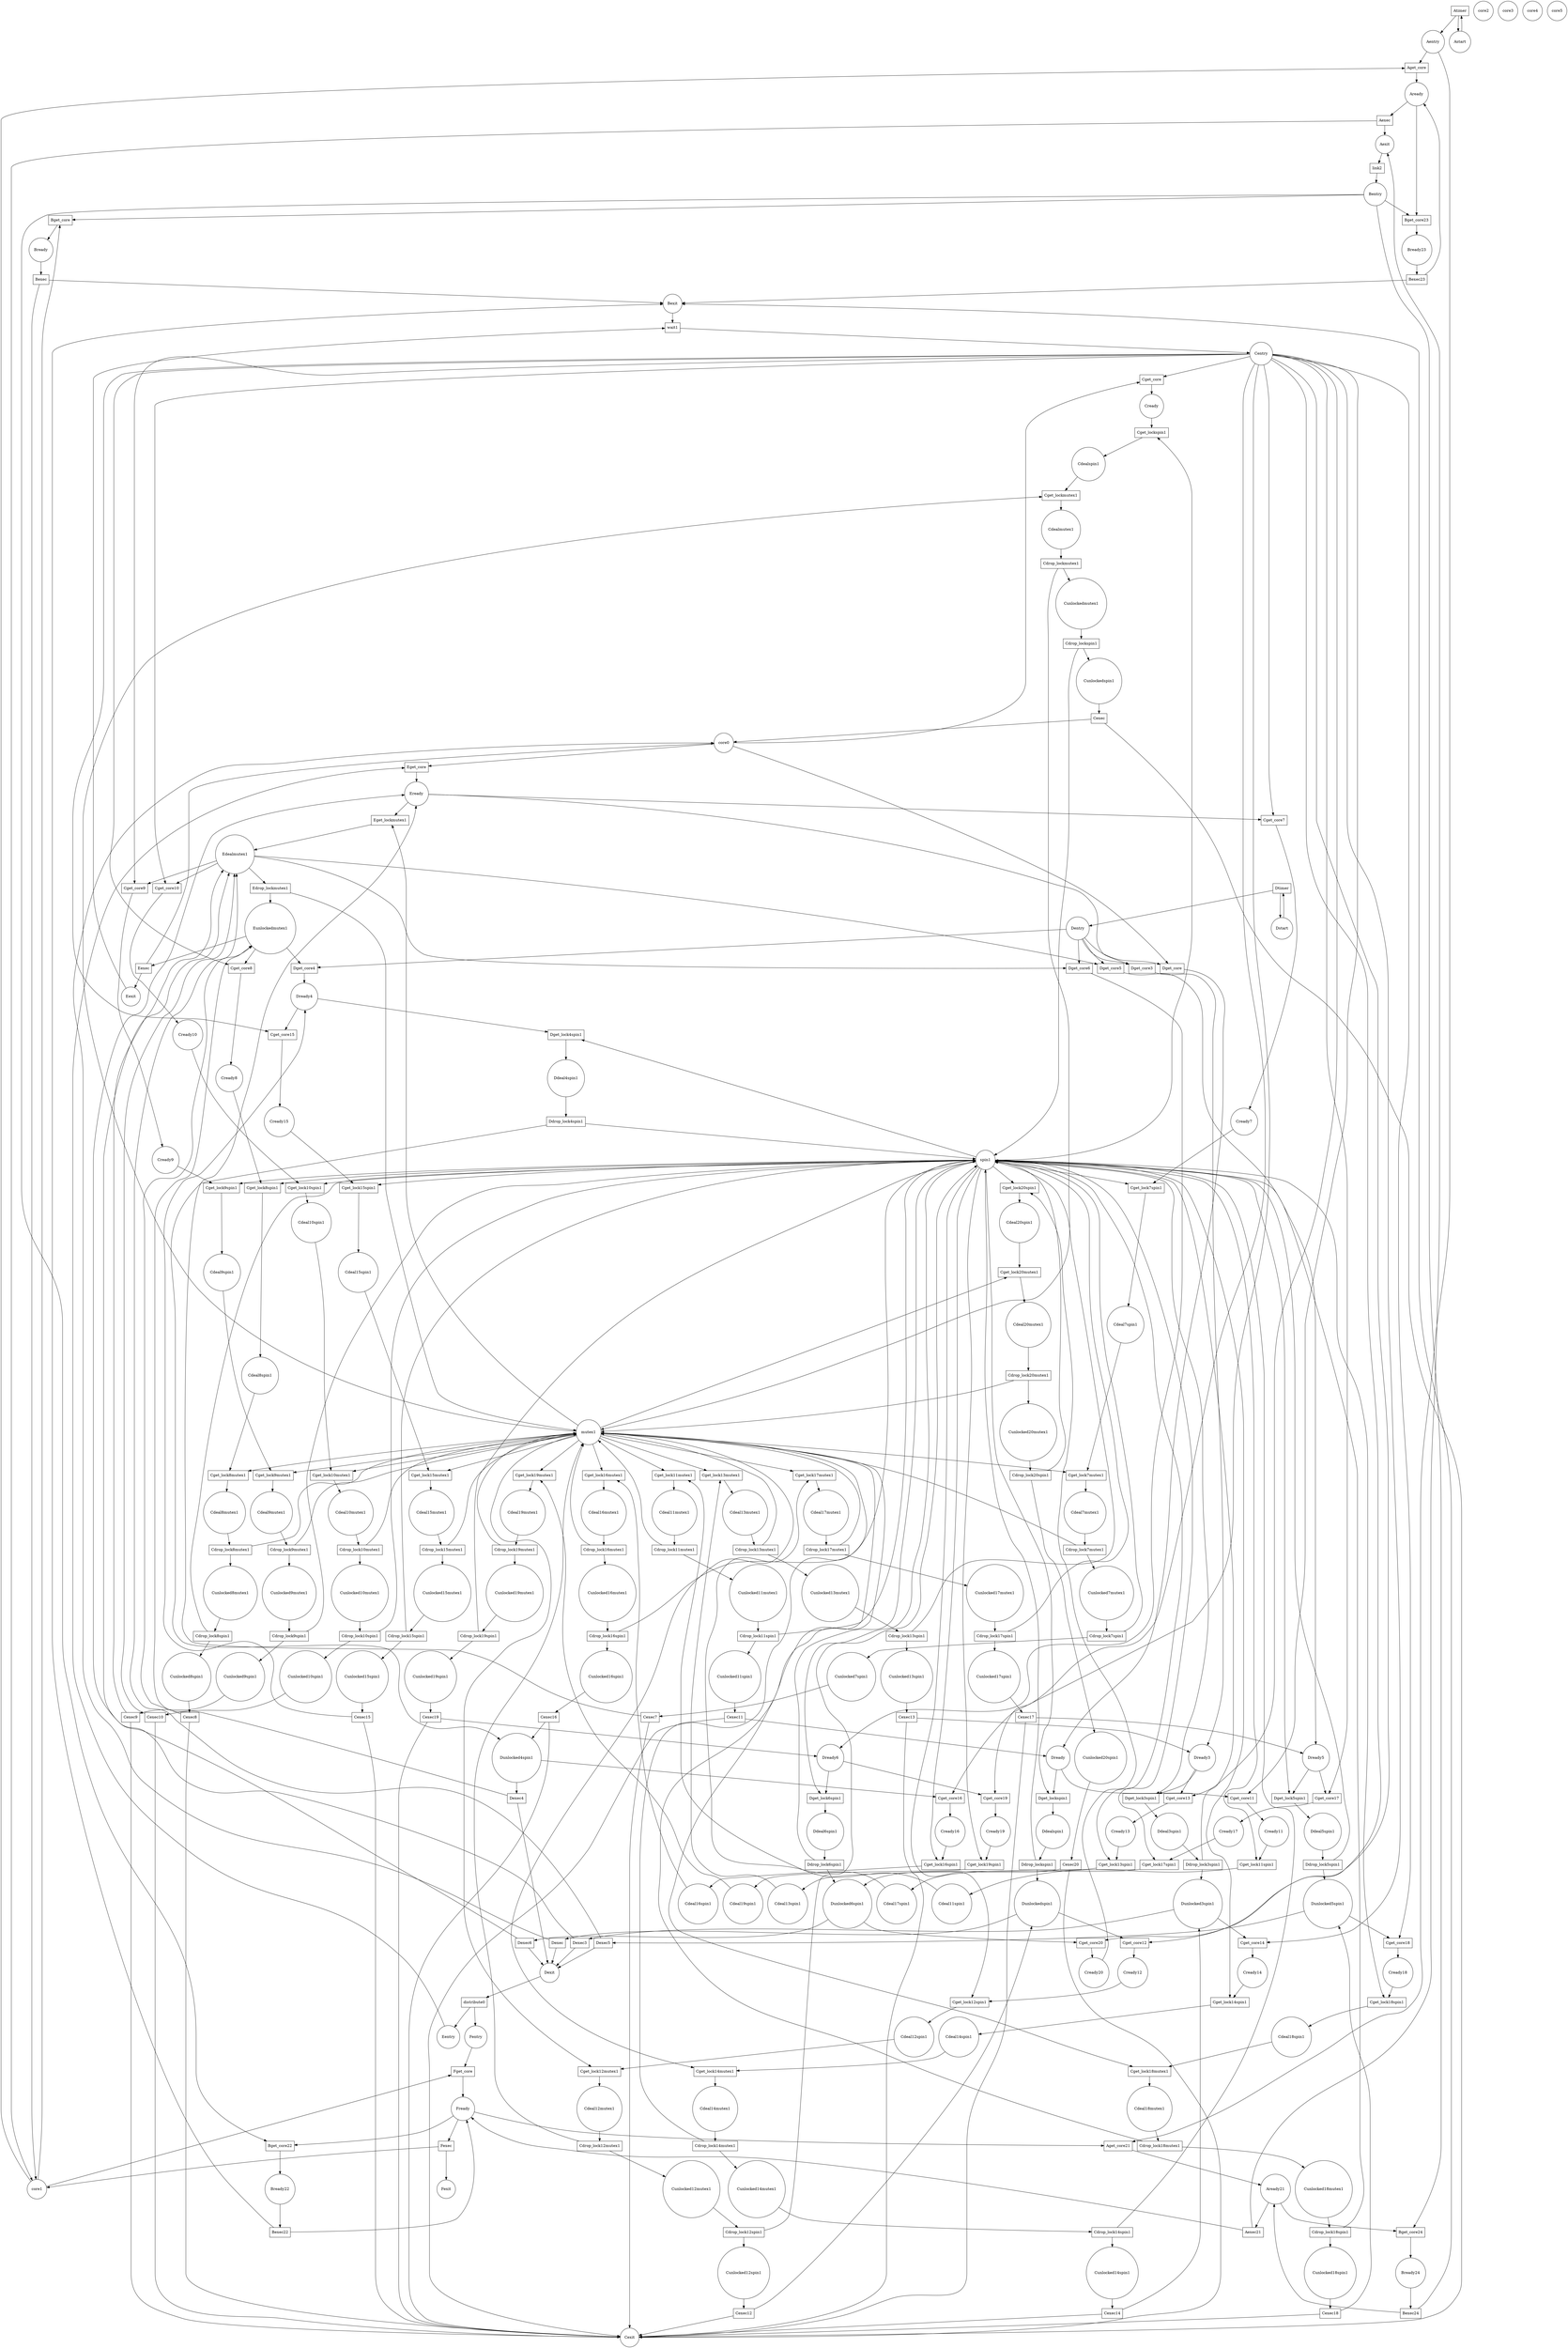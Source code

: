 digraph G {
name="";
Aentry [label=Aentry, shape=circle];
Aget_core [label=Aget_core, shape=box];
Aready [label=Aready, shape=circle];
Aexec [label=Aexec, shape=box];
Aexit [label=Aexit, shape=circle];
Bentry [label=Bentry, shape=circle];
Bget_core [label=Bget_core, shape=box];
Bready [label=Bready, shape=circle];
Bexec [label=Bexec, shape=box];
Bexit [label=Bexit, shape=circle];
Centry [label=Centry, shape=circle];
Cget_core [label=Cget_core, shape=box];
Cready [label=Cready, shape=circle];
Cexec [label=Cexec, shape=box];
Cexit [label=Cexit, shape=circle];
Cget_lockspin1 [label=Cget_lockspin1, shape=box];
Cdealspin1 [label=Cdealspin1, shape=circle];
Cget_lockmutex1 [label=Cget_lockmutex1, shape=box];
Cdealmutex1 [label=Cdealmutex1, shape=circle];
Cdrop_lockmutex1 [label=Cdrop_lockmutex1, shape=box];
Cunlockedmutex1 [label=Cunlockedmutex1, shape=circle];
Cdrop_lockspin1 [label=Cdrop_lockspin1, shape=box];
Cunlockedspin1 [label=Cunlockedspin1, shape=circle];
Dentry [label=Dentry, shape=circle];
Dget_core [label=Dget_core, shape=box];
Dready [label=Dready, shape=circle];
Dexec [label=Dexec, shape=box];
Dexit [label=Dexit, shape=circle];
Dget_lockspin1 [label=Dget_lockspin1, shape=box];
Ddealspin1 [label=Ddealspin1, shape=circle];
Ddrop_lockspin1 [label=Ddrop_lockspin1, shape=box];
Dunlockedspin1 [label=Dunlockedspin1, shape=circle];
distribute0 [label=distribute0, shape=box];
Eentry [label=Eentry, shape=circle];
Eget_core [label=Eget_core, shape=box];
Eready [label=Eready, shape=circle];
Eexec [label=Eexec, shape=box];
Eexit [label=Eexit, shape=circle];
Eget_lockmutex1 [label=Eget_lockmutex1, shape=box];
Edealmutex1 [label=Edealmutex1, shape=circle];
Edrop_lockmutex1 [label=Edrop_lockmutex1, shape=box];
Eunlockedmutex1 [label=Eunlockedmutex1, shape=circle];
Fentry [label=Fentry, shape=circle];
Fget_core [label=Fget_core, shape=box];
Fready [label=Fready, shape=circle];
Fexec [label=Fexec, shape=box];
Fexit [label=Fexit, shape=circle];
wait1 [label=wait1, shape=box];
Astart [label=Astart, shape=circle];
Atimer [label=Atimer, shape=box];
link2 [label=link2, shape=box];
Dstart [label=Dstart, shape=circle];
Dtimer [label=Dtimer, shape=box];
core0 [label=core0, shape=circle];
core1 [label=core1, shape=circle];
core2 [label=core2, shape=circle];
core3 [label=core3, shape=circle];
core4 [label=core4, shape=circle];
core5 [label=core5, shape=circle];
mutex1 [label=mutex1, shape=circle];
spin1 [label=spin1, shape=circle];
Dget_core3 [label=Dget_core3, shape=box];
Dready3 [label=Dready3, shape=circle];
Dexec3 [label=Dexec3, shape=box];
Dget_lock3spin1 [label=Dget_lock3spin1, shape=box];
Ddeal3spin1 [label=Ddeal3spin1, shape=circle];
Ddrop_lock3spin1 [label=Ddrop_lock3spin1, shape=box];
Dunlocked3spin1 [label=Dunlocked3spin1, shape=circle];
Dget_core4 [label=Dget_core4, shape=box];
Dready4 [label=Dready4, shape=circle];
Dexec4 [label=Dexec4, shape=box];
Dget_lock4spin1 [label=Dget_lock4spin1, shape=box];
Ddeal4spin1 [label=Ddeal4spin1, shape=circle];
Ddrop_lock4spin1 [label=Ddrop_lock4spin1, shape=box];
Dunlocked4spin1 [label=Dunlocked4spin1, shape=circle];
Dget_core5 [label=Dget_core5, shape=box];
Dready5 [label=Dready5, shape=circle];
Dexec5 [label=Dexec5, shape=box];
Dget_lock5spin1 [label=Dget_lock5spin1, shape=box];
Ddeal5spin1 [label=Ddeal5spin1, shape=circle];
Ddrop_lock5spin1 [label=Ddrop_lock5spin1, shape=box];
Dunlocked5spin1 [label=Dunlocked5spin1, shape=circle];
Dget_core6 [label=Dget_core6, shape=box];
Dready6 [label=Dready6, shape=circle];
Dexec6 [label=Dexec6, shape=box];
Dget_lock6spin1 [label=Dget_lock6spin1, shape=box];
Ddeal6spin1 [label=Ddeal6spin1, shape=circle];
Ddrop_lock6spin1 [label=Ddrop_lock6spin1, shape=box];
Dunlocked6spin1 [label=Dunlocked6spin1, shape=circle];
Cget_core7 [label=Cget_core7, shape=box];
Cready7 [label=Cready7, shape=circle];
Cexec7 [label=Cexec7, shape=box];
Cget_lock7spin1 [label=Cget_lock7spin1, shape=box];
Cdeal7spin1 [label=Cdeal7spin1, shape=circle];
Cget_lock7mutex1 [label=Cget_lock7mutex1, shape=box];
Cdeal7mutex1 [label=Cdeal7mutex1, shape=circle];
Cdrop_lock7mutex1 [label=Cdrop_lock7mutex1, shape=box];
Cunlocked7mutex1 [label=Cunlocked7mutex1, shape=circle];
Cdrop_lock7spin1 [label=Cdrop_lock7spin1, shape=box];
Cunlocked7spin1 [label=Cunlocked7spin1, shape=circle];
Cget_core8 [label=Cget_core8, shape=box];
Cready8 [label=Cready8, shape=circle];
Cexec8 [label=Cexec8, shape=box];
Cget_lock8spin1 [label=Cget_lock8spin1, shape=box];
Cdeal8spin1 [label=Cdeal8spin1, shape=circle];
Cget_lock8mutex1 [label=Cget_lock8mutex1, shape=box];
Cdeal8mutex1 [label=Cdeal8mutex1, shape=circle];
Cdrop_lock8mutex1 [label=Cdrop_lock8mutex1, shape=box];
Cunlocked8mutex1 [label=Cunlocked8mutex1, shape=circle];
Cdrop_lock8spin1 [label=Cdrop_lock8spin1, shape=box];
Cunlocked8spin1 [label=Cunlocked8spin1, shape=circle];
Cget_core9 [label=Cget_core9, shape=box];
Cready9 [label=Cready9, shape=circle];
Cexec9 [label=Cexec9, shape=box];
Cget_lock9spin1 [label=Cget_lock9spin1, shape=box];
Cdeal9spin1 [label=Cdeal9spin1, shape=circle];
Cget_lock9mutex1 [label=Cget_lock9mutex1, shape=box];
Cdeal9mutex1 [label=Cdeal9mutex1, shape=circle];
Cdrop_lock9mutex1 [label=Cdrop_lock9mutex1, shape=box];
Cunlocked9mutex1 [label=Cunlocked9mutex1, shape=circle];
Cdrop_lock9spin1 [label=Cdrop_lock9spin1, shape=box];
Cunlocked9spin1 [label=Cunlocked9spin1, shape=circle];
Cget_core10 [label=Cget_core10, shape=box];
Cready10 [label=Cready10, shape=circle];
Cexec10 [label=Cexec10, shape=box];
Cget_lock10spin1 [label=Cget_lock10spin1, shape=box];
Cdeal10spin1 [label=Cdeal10spin1, shape=circle];
Cget_lock10mutex1 [label=Cget_lock10mutex1, shape=box];
Cdeal10mutex1 [label=Cdeal10mutex1, shape=circle];
Cdrop_lock10mutex1 [label=Cdrop_lock10mutex1, shape=box];
Cunlocked10mutex1 [label=Cunlocked10mutex1, shape=circle];
Cdrop_lock10spin1 [label=Cdrop_lock10spin1, shape=box];
Cunlocked10spin1 [label=Cunlocked10spin1, shape=circle];
Cget_core11 [label=Cget_core11, shape=box];
Cready11 [label=Cready11, shape=circle];
Cexec11 [label=Cexec11, shape=box];
Cget_lock11spin1 [label=Cget_lock11spin1, shape=box];
Cdeal11spin1 [label=Cdeal11spin1, shape=circle];
Cget_lock11mutex1 [label=Cget_lock11mutex1, shape=box];
Cdeal11mutex1 [label=Cdeal11mutex1, shape=circle];
Cdrop_lock11mutex1 [label=Cdrop_lock11mutex1, shape=box];
Cunlocked11mutex1 [label=Cunlocked11mutex1, shape=circle];
Cdrop_lock11spin1 [label=Cdrop_lock11spin1, shape=box];
Cunlocked11spin1 [label=Cunlocked11spin1, shape=circle];
Cget_core12 [label=Cget_core12, shape=box];
Cready12 [label=Cready12, shape=circle];
Cexec12 [label=Cexec12, shape=box];
Cget_lock12spin1 [label=Cget_lock12spin1, shape=box];
Cdeal12spin1 [label=Cdeal12spin1, shape=circle];
Cget_lock12mutex1 [label=Cget_lock12mutex1, shape=box];
Cdeal12mutex1 [label=Cdeal12mutex1, shape=circle];
Cdrop_lock12mutex1 [label=Cdrop_lock12mutex1, shape=box];
Cunlocked12mutex1 [label=Cunlocked12mutex1, shape=circle];
Cdrop_lock12spin1 [label=Cdrop_lock12spin1, shape=box];
Cunlocked12spin1 [label=Cunlocked12spin1, shape=circle];
Cget_core13 [label=Cget_core13, shape=box];
Cready13 [label=Cready13, shape=circle];
Cexec13 [label=Cexec13, shape=box];
Cget_lock13spin1 [label=Cget_lock13spin1, shape=box];
Cdeal13spin1 [label=Cdeal13spin1, shape=circle];
Cget_lock13mutex1 [label=Cget_lock13mutex1, shape=box];
Cdeal13mutex1 [label=Cdeal13mutex1, shape=circle];
Cdrop_lock13mutex1 [label=Cdrop_lock13mutex1, shape=box];
Cunlocked13mutex1 [label=Cunlocked13mutex1, shape=circle];
Cdrop_lock13spin1 [label=Cdrop_lock13spin1, shape=box];
Cunlocked13spin1 [label=Cunlocked13spin1, shape=circle];
Cget_core14 [label=Cget_core14, shape=box];
Cready14 [label=Cready14, shape=circle];
Cexec14 [label=Cexec14, shape=box];
Cget_lock14spin1 [label=Cget_lock14spin1, shape=box];
Cdeal14spin1 [label=Cdeal14spin1, shape=circle];
Cget_lock14mutex1 [label=Cget_lock14mutex1, shape=box];
Cdeal14mutex1 [label=Cdeal14mutex1, shape=circle];
Cdrop_lock14mutex1 [label=Cdrop_lock14mutex1, shape=box];
Cunlocked14mutex1 [label=Cunlocked14mutex1, shape=circle];
Cdrop_lock14spin1 [label=Cdrop_lock14spin1, shape=box];
Cunlocked14spin1 [label=Cunlocked14spin1, shape=circle];
Cget_core15 [label=Cget_core15, shape=box];
Cready15 [label=Cready15, shape=circle];
Cexec15 [label=Cexec15, shape=box];
Cget_lock15spin1 [label=Cget_lock15spin1, shape=box];
Cdeal15spin1 [label=Cdeal15spin1, shape=circle];
Cget_lock15mutex1 [label=Cget_lock15mutex1, shape=box];
Cdeal15mutex1 [label=Cdeal15mutex1, shape=circle];
Cdrop_lock15mutex1 [label=Cdrop_lock15mutex1, shape=box];
Cunlocked15mutex1 [label=Cunlocked15mutex1, shape=circle];
Cdrop_lock15spin1 [label=Cdrop_lock15spin1, shape=box];
Cunlocked15spin1 [label=Cunlocked15spin1, shape=circle];
Cget_core16 [label=Cget_core16, shape=box];
Cready16 [label=Cready16, shape=circle];
Cexec16 [label=Cexec16, shape=box];
Cget_lock16spin1 [label=Cget_lock16spin1, shape=box];
Cdeal16spin1 [label=Cdeal16spin1, shape=circle];
Cget_lock16mutex1 [label=Cget_lock16mutex1, shape=box];
Cdeal16mutex1 [label=Cdeal16mutex1, shape=circle];
Cdrop_lock16mutex1 [label=Cdrop_lock16mutex1, shape=box];
Cunlocked16mutex1 [label=Cunlocked16mutex1, shape=circle];
Cdrop_lock16spin1 [label=Cdrop_lock16spin1, shape=box];
Cunlocked16spin1 [label=Cunlocked16spin1, shape=circle];
Cget_core17 [label=Cget_core17, shape=box];
Cready17 [label=Cready17, shape=circle];
Cexec17 [label=Cexec17, shape=box];
Cget_lock17spin1 [label=Cget_lock17spin1, shape=box];
Cdeal17spin1 [label=Cdeal17spin1, shape=circle];
Cget_lock17mutex1 [label=Cget_lock17mutex1, shape=box];
Cdeal17mutex1 [label=Cdeal17mutex1, shape=circle];
Cdrop_lock17mutex1 [label=Cdrop_lock17mutex1, shape=box];
Cunlocked17mutex1 [label=Cunlocked17mutex1, shape=circle];
Cdrop_lock17spin1 [label=Cdrop_lock17spin1, shape=box];
Cunlocked17spin1 [label=Cunlocked17spin1, shape=circle];
Cget_core18 [label=Cget_core18, shape=box];
Cready18 [label=Cready18, shape=circle];
Cexec18 [label=Cexec18, shape=box];
Cget_lock18spin1 [label=Cget_lock18spin1, shape=box];
Cdeal18spin1 [label=Cdeal18spin1, shape=circle];
Cget_lock18mutex1 [label=Cget_lock18mutex1, shape=box];
Cdeal18mutex1 [label=Cdeal18mutex1, shape=circle];
Cdrop_lock18mutex1 [label=Cdrop_lock18mutex1, shape=box];
Cunlocked18mutex1 [label=Cunlocked18mutex1, shape=circle];
Cdrop_lock18spin1 [label=Cdrop_lock18spin1, shape=box];
Cunlocked18spin1 [label=Cunlocked18spin1, shape=circle];
Cget_core19 [label=Cget_core19, shape=box];
Cready19 [label=Cready19, shape=circle];
Cexec19 [label=Cexec19, shape=box];
Cget_lock19spin1 [label=Cget_lock19spin1, shape=box];
Cdeal19spin1 [label=Cdeal19spin1, shape=circle];
Cget_lock19mutex1 [label=Cget_lock19mutex1, shape=box];
Cdeal19mutex1 [label=Cdeal19mutex1, shape=circle];
Cdrop_lock19mutex1 [label=Cdrop_lock19mutex1, shape=box];
Cunlocked19mutex1 [label=Cunlocked19mutex1, shape=circle];
Cdrop_lock19spin1 [label=Cdrop_lock19spin1, shape=box];
Cunlocked19spin1 [label=Cunlocked19spin1, shape=circle];
Cget_core20 [label=Cget_core20, shape=box];
Cready20 [label=Cready20, shape=circle];
Cexec20 [label=Cexec20, shape=box];
Cget_lock20spin1 [label=Cget_lock20spin1, shape=box];
Cdeal20spin1 [label=Cdeal20spin1, shape=circle];
Cget_lock20mutex1 [label=Cget_lock20mutex1, shape=box];
Cdeal20mutex1 [label=Cdeal20mutex1, shape=circle];
Cdrop_lock20mutex1 [label=Cdrop_lock20mutex1, shape=box];
Cunlocked20mutex1 [label=Cunlocked20mutex1, shape=circle];
Cdrop_lock20spin1 [label=Cdrop_lock20spin1, shape=box];
Cunlocked20spin1 [label=Cunlocked20spin1, shape=circle];
Aget_core21 [label=Aget_core21, shape=box];
Aready21 [label=Aready21, shape=circle];
Aexec21 [label=Aexec21, shape=box];
Bget_core22 [label=Bget_core22, shape=box];
Bready22 [label=Bready22, shape=circle];
Bexec22 [label=Bexec22, shape=box];
Bget_core23 [label=Bget_core23, shape=box];
Bready23 [label=Bready23, shape=circle];
Bexec23 [label=Bexec23, shape=box];
Bget_core24 [label=Bget_core24, shape=box];
Bready24 [label=Bready24, shape=circle];
Bexec24 [label=Bexec24, shape=box];
Aentry->Aget_core  [label=""];
Aget_core->Aready  [label=""];
Aexec->Aexit  [label=""];
Aready->Aexec  [label=""];
Bentry->Bget_core  [label=""];
Bget_core->Bready  [label=""];
Bexec->Bexit  [label=""];
Bready->Bexec  [label=""];
Centry->Cget_core  [label=""];
Cget_core->Cready  [label=""];
Cexec->Cexit  [label=""];
Cready->Cget_lockspin1  [label=""];
Cget_lockspin1->Cdealspin1  [label=""];
Cdealspin1->Cget_lockmutex1  [label=""];
Cget_lockmutex1->Cdealmutex1  [label=""];
Cdealmutex1->Cdrop_lockmutex1  [label=""];
Cdrop_lockmutex1->Cunlockedmutex1  [label=""];
Cunlockedmutex1->Cdrop_lockspin1  [label=""];
Cdrop_lockspin1->Cunlockedspin1  [label=""];
Cunlockedspin1->Cexec  [label=""];
Dentry->Dget_core  [label=""];
Dget_core->Dready  [label=""];
Dexec->Dexit  [label=""];
Dready->Dget_lockspin1  [label=""];
Dget_lockspin1->Ddealspin1  [label=""];
Ddealspin1->Ddrop_lockspin1  [label=""];
Ddrop_lockspin1->Dunlockedspin1  [label=""];
Dunlockedspin1->Dexec  [label=""];
Eentry->Eget_core  [label=""];
Eget_core->Eready  [label=""];
Eexec->Eexit  [label=""];
Eready->Eget_lockmutex1  [label=""];
Eget_lockmutex1->Edealmutex1  [label=""];
Edealmutex1->Edrop_lockmutex1  [label=""];
Edrop_lockmutex1->Eunlockedmutex1  [label=""];
Eunlockedmutex1->Eexec  [label=""];
Fentry->Fget_core  [label=""];
Fget_core->Fready  [label=""];
Fexec->Fexit  [label=""];
Fready->Fexec  [label=""];
Astart->Atimer  [label=""];
Atimer->Astart  [label=""];
Atimer->Aentry  [label=""];
Aexit->link2  [label=""];
link2->Bentry  [label=""];
Bexit->wait1  [label=""];
Dstart->Dtimer  [label=""];
Dtimer->Dstart  [label=""];
Dtimer->Dentry  [label=""];
Dexit->distribute0  [label=""];
distribute0->Eentry  [label=""];
distribute0->Fentry  [label=""];
Eexit->wait1  [label=""];
wait1->Centry  [label=""];
core1->Aget_core  [label=""];
Aexec->core1  [label=""];
core1->Bget_core  [label=""];
Bexec->core1  [label=""];
core0->Cget_core  [label=""];
Cexec->core0  [label=""];
core0->Dget_core  [label=""];
Dexec->core0  [label=""];
core0->Eget_core  [label=""];
Eexec->core0  [label=""];
core1->Fget_core  [label=""];
Fexec->core1  [label=""];
Dentry->Dget_core3  [label=""];
Eready->Dget_core3  [label=""];
Dget_core3->Dready3  [label=""];
Dexec3->Dexit  [label=""];
Dexec3->Eready  [label=""];
Dready3->Dget_lock3spin1  [label=""];
Dget_lock3spin1->Ddeal3spin1  [label=""];
Ddeal3spin1->Ddrop_lock3spin1  [label=""];
Ddrop_lock3spin1->Dunlocked3spin1  [label=""];
Dunlocked3spin1->Dexec3  [label=""];
Dentry->Dget_core4  [label=""];
Eunlockedmutex1->Dget_core4  [label=""];
Dget_core4->Dready4  [label=""];
Dexec4->Dexit  [label=""];
Dexec4->Eunlockedmutex1  [label=""];
Dready4->Dget_lock4spin1  [label=""];
Dget_lock4spin1->Ddeal4spin1  [label=""];
Ddeal4spin1->Ddrop_lock4spin1  [label=""];
Ddrop_lock4spin1->Dunlocked4spin1  [label=""];
Dunlocked4spin1->Dexec4  [label=""];
Dentry->Dget_core5  [label=""];
Edealmutex1->Dget_core5  [label=""];
Dget_core5->Dready5  [label=""];
Dexec5->Dexit  [label=""];
Dexec5->Edealmutex1  [label=""];
Dready5->Dget_lock5spin1  [label=""];
Dget_lock5spin1->Ddeal5spin1  [label=""];
Ddeal5spin1->Ddrop_lock5spin1  [label=""];
Ddrop_lock5spin1->Dunlocked5spin1  [label=""];
Dunlocked5spin1->Dexec5  [label=""];
Dentry->Dget_core6  [label=""];
Edealmutex1->Dget_core6  [label=""];
Dget_core6->Dready6  [label=""];
Dexec6->Dexit  [label=""];
Dexec6->Edealmutex1  [label=""];
Dready6->Dget_lock6spin1  [label=""];
Dget_lock6spin1->Ddeal6spin1  [label=""];
Ddeal6spin1->Ddrop_lock6spin1  [label=""];
Ddrop_lock6spin1->Dunlocked6spin1  [label=""];
Dunlocked6spin1->Dexec6  [label=""];
Centry->Cget_core7  [label=""];
Eready->Cget_core7  [label=""];
Cget_core7->Cready7  [label=""];
Cexec7->Cexit  [label=""];
Cexec7->Eready  [label=""];
Cready7->Cget_lock7spin1  [label=""];
Cget_lock7spin1->Cdeal7spin1  [label=""];
Cdeal7spin1->Cget_lock7mutex1  [label=""];
Cget_lock7mutex1->Cdeal7mutex1  [label=""];
Cdeal7mutex1->Cdrop_lock7mutex1  [label=""];
Cdrop_lock7mutex1->Cunlocked7mutex1  [label=""];
Cunlocked7mutex1->Cdrop_lock7spin1  [label=""];
Cdrop_lock7spin1->Cunlocked7spin1  [label=""];
Cunlocked7spin1->Cexec7  [label=""];
Centry->Cget_core8  [label=""];
Eunlockedmutex1->Cget_core8  [label=""];
Cget_core8->Cready8  [label=""];
Cexec8->Cexit  [label=""];
Cexec8->Eunlockedmutex1  [label=""];
Cready8->Cget_lock8spin1  [label=""];
Cget_lock8spin1->Cdeal8spin1  [label=""];
Cdeal8spin1->Cget_lock8mutex1  [label=""];
Cget_lock8mutex1->Cdeal8mutex1  [label=""];
Cdeal8mutex1->Cdrop_lock8mutex1  [label=""];
Cdrop_lock8mutex1->Cunlocked8mutex1  [label=""];
Cunlocked8mutex1->Cdrop_lock8spin1  [label=""];
Cdrop_lock8spin1->Cunlocked8spin1  [label=""];
Cunlocked8spin1->Cexec8  [label=""];
Centry->Cget_core9  [label=""];
Edealmutex1->Cget_core9  [label=""];
Cget_core9->Cready9  [label=""];
Cexec9->Cexit  [label=""];
Cexec9->Edealmutex1  [label=""];
Cready9->Cget_lock9spin1  [label=""];
Cget_lock9spin1->Cdeal9spin1  [label=""];
Cdeal9spin1->Cget_lock9mutex1  [label=""];
Cget_lock9mutex1->Cdeal9mutex1  [label=""];
Cdeal9mutex1->Cdrop_lock9mutex1  [label=""];
Cdrop_lock9mutex1->Cunlocked9mutex1  [label=""];
Cunlocked9mutex1->Cdrop_lock9spin1  [label=""];
Cdrop_lock9spin1->Cunlocked9spin1  [label=""];
Cunlocked9spin1->Cexec9  [label=""];
Centry->Cget_core10  [label=""];
Edealmutex1->Cget_core10  [label=""];
Cget_core10->Cready10  [label=""];
Cexec10->Cexit  [label=""];
Cexec10->Edealmutex1  [label=""];
Cready10->Cget_lock10spin1  [label=""];
Cget_lock10spin1->Cdeal10spin1  [label=""];
Cdeal10spin1->Cget_lock10mutex1  [label=""];
Cget_lock10mutex1->Cdeal10mutex1  [label=""];
Cdeal10mutex1->Cdrop_lock10mutex1  [label=""];
Cdrop_lock10mutex1->Cunlocked10mutex1  [label=""];
Cunlocked10mutex1->Cdrop_lock10spin1  [label=""];
Cdrop_lock10spin1->Cunlocked10spin1  [label=""];
Cunlocked10spin1->Cexec10  [label=""];
Centry->Cget_core11  [label=""];
Dready->Cget_core11  [label=""];
Cget_core11->Cready11  [label=""];
Cexec11->Cexit  [label=""];
Cexec11->Dready  [label=""];
Cready11->Cget_lock11spin1  [label=""];
Cget_lock11spin1->Cdeal11spin1  [label=""];
Cdeal11spin1->Cget_lock11mutex1  [label=""];
Cget_lock11mutex1->Cdeal11mutex1  [label=""];
Cdeal11mutex1->Cdrop_lock11mutex1  [label=""];
Cdrop_lock11mutex1->Cunlocked11mutex1  [label=""];
Cunlocked11mutex1->Cdrop_lock11spin1  [label=""];
Cdrop_lock11spin1->Cunlocked11spin1  [label=""];
Cunlocked11spin1->Cexec11  [label=""];
Centry->Cget_core12  [label=""];
Dunlockedspin1->Cget_core12  [label=""];
Cget_core12->Cready12  [label=""];
Cexec12->Cexit  [label=""];
Cexec12->Dunlockedspin1  [label=""];
Cready12->Cget_lock12spin1  [label=""];
Cget_lock12spin1->Cdeal12spin1  [label=""];
Cdeal12spin1->Cget_lock12mutex1  [label=""];
Cget_lock12mutex1->Cdeal12mutex1  [label=""];
Cdeal12mutex1->Cdrop_lock12mutex1  [label=""];
Cdrop_lock12mutex1->Cunlocked12mutex1  [label=""];
Cunlocked12mutex1->Cdrop_lock12spin1  [label=""];
Cdrop_lock12spin1->Cunlocked12spin1  [label=""];
Cunlocked12spin1->Cexec12  [label=""];
Centry->Cget_core13  [label=""];
Dready3->Cget_core13  [label=""];
Cget_core13->Cready13  [label=""];
Cexec13->Cexit  [label=""];
Cexec13->Dready3  [label=""];
Cready13->Cget_lock13spin1  [label=""];
Cget_lock13spin1->Cdeal13spin1  [label=""];
Cdeal13spin1->Cget_lock13mutex1  [label=""];
Cget_lock13mutex1->Cdeal13mutex1  [label=""];
Cdeal13mutex1->Cdrop_lock13mutex1  [label=""];
Cdrop_lock13mutex1->Cunlocked13mutex1  [label=""];
Cunlocked13mutex1->Cdrop_lock13spin1  [label=""];
Cdrop_lock13spin1->Cunlocked13spin1  [label=""];
Cunlocked13spin1->Cexec13  [label=""];
Centry->Cget_core14  [label=""];
Dunlocked3spin1->Cget_core14  [label=""];
Cget_core14->Cready14  [label=""];
Cexec14->Cexit  [label=""];
Cexec14->Dunlocked3spin1  [label=""];
Cready14->Cget_lock14spin1  [label=""];
Cget_lock14spin1->Cdeal14spin1  [label=""];
Cdeal14spin1->Cget_lock14mutex1  [label=""];
Cget_lock14mutex1->Cdeal14mutex1  [label=""];
Cdeal14mutex1->Cdrop_lock14mutex1  [label=""];
Cdrop_lock14mutex1->Cunlocked14mutex1  [label=""];
Cunlocked14mutex1->Cdrop_lock14spin1  [label=""];
Cdrop_lock14spin1->Cunlocked14spin1  [label=""];
Cunlocked14spin1->Cexec14  [label=""];
Centry->Cget_core15  [label=""];
Dready4->Cget_core15  [label=""];
Cget_core15->Cready15  [label=""];
Cexec15->Cexit  [label=""];
Cexec15->Dready4  [label=""];
Cready15->Cget_lock15spin1  [label=""];
Cget_lock15spin1->Cdeal15spin1  [label=""];
Cdeal15spin1->Cget_lock15mutex1  [label=""];
Cget_lock15mutex1->Cdeal15mutex1  [label=""];
Cdeal15mutex1->Cdrop_lock15mutex1  [label=""];
Cdrop_lock15mutex1->Cunlocked15mutex1  [label=""];
Cunlocked15mutex1->Cdrop_lock15spin1  [label=""];
Cdrop_lock15spin1->Cunlocked15spin1  [label=""];
Cunlocked15spin1->Cexec15  [label=""];
Centry->Cget_core16  [label=""];
Dunlocked4spin1->Cget_core16  [label=""];
Cget_core16->Cready16  [label=""];
Cexec16->Cexit  [label=""];
Cexec16->Dunlocked4spin1  [label=""];
Cready16->Cget_lock16spin1  [label=""];
Cget_lock16spin1->Cdeal16spin1  [label=""];
Cdeal16spin1->Cget_lock16mutex1  [label=""];
Cget_lock16mutex1->Cdeal16mutex1  [label=""];
Cdeal16mutex1->Cdrop_lock16mutex1  [label=""];
Cdrop_lock16mutex1->Cunlocked16mutex1  [label=""];
Cunlocked16mutex1->Cdrop_lock16spin1  [label=""];
Cdrop_lock16spin1->Cunlocked16spin1  [label=""];
Cunlocked16spin1->Cexec16  [label=""];
Centry->Cget_core17  [label=""];
Dready5->Cget_core17  [label=""];
Cget_core17->Cready17  [label=""];
Cexec17->Cexit  [label=""];
Cexec17->Dready5  [label=""];
Cready17->Cget_lock17spin1  [label=""];
Cget_lock17spin1->Cdeal17spin1  [label=""];
Cdeal17spin1->Cget_lock17mutex1  [label=""];
Cget_lock17mutex1->Cdeal17mutex1  [label=""];
Cdeal17mutex1->Cdrop_lock17mutex1  [label=""];
Cdrop_lock17mutex1->Cunlocked17mutex1  [label=""];
Cunlocked17mutex1->Cdrop_lock17spin1  [label=""];
Cdrop_lock17spin1->Cunlocked17spin1  [label=""];
Cunlocked17spin1->Cexec17  [label=""];
Centry->Cget_core18  [label=""];
Dunlocked5spin1->Cget_core18  [label=""];
Cget_core18->Cready18  [label=""];
Cexec18->Cexit  [label=""];
Cexec18->Dunlocked5spin1  [label=""];
Cready18->Cget_lock18spin1  [label=""];
Cget_lock18spin1->Cdeal18spin1  [label=""];
Cdeal18spin1->Cget_lock18mutex1  [label=""];
Cget_lock18mutex1->Cdeal18mutex1  [label=""];
Cdeal18mutex1->Cdrop_lock18mutex1  [label=""];
Cdrop_lock18mutex1->Cunlocked18mutex1  [label=""];
Cunlocked18mutex1->Cdrop_lock18spin1  [label=""];
Cdrop_lock18spin1->Cunlocked18spin1  [label=""];
Cunlocked18spin1->Cexec18  [label=""];
Centry->Cget_core19  [label=""];
Dready6->Cget_core19  [label=""];
Cget_core19->Cready19  [label=""];
Cexec19->Cexit  [label=""];
Cexec19->Dready6  [label=""];
Cready19->Cget_lock19spin1  [label=""];
Cget_lock19spin1->Cdeal19spin1  [label=""];
Cdeal19spin1->Cget_lock19mutex1  [label=""];
Cget_lock19mutex1->Cdeal19mutex1  [label=""];
Cdeal19mutex1->Cdrop_lock19mutex1  [label=""];
Cdrop_lock19mutex1->Cunlocked19mutex1  [label=""];
Cunlocked19mutex1->Cdrop_lock19spin1  [label=""];
Cdrop_lock19spin1->Cunlocked19spin1  [label=""];
Cunlocked19spin1->Cexec19  [label=""];
Centry->Cget_core20  [label=""];
Dunlocked6spin1->Cget_core20  [label=""];
Cget_core20->Cready20  [label=""];
Cexec20->Cexit  [label=""];
Cexec20->Dunlocked6spin1  [label=""];
Cready20->Cget_lock20spin1  [label=""];
Cget_lock20spin1->Cdeal20spin1  [label=""];
Cdeal20spin1->Cget_lock20mutex1  [label=""];
Cget_lock20mutex1->Cdeal20mutex1  [label=""];
Cdeal20mutex1->Cdrop_lock20mutex1  [label=""];
Cdrop_lock20mutex1->Cunlocked20mutex1  [label=""];
Cunlocked20mutex1->Cdrop_lock20spin1  [label=""];
Cdrop_lock20spin1->Cunlocked20spin1  [label=""];
Cunlocked20spin1->Cexec20  [label=""];
Aentry->Aget_core21  [label=""];
Fready->Aget_core21  [label=""];
Aget_core21->Aready21  [label=""];
Aexec21->Aexit  [label=""];
Aexec21->Fready  [label=""];
Aready21->Aexec21  [label=""];
Bentry->Bget_core22  [label=""];
Fready->Bget_core22  [label=""];
Bget_core22->Bready22  [label=""];
Bexec22->Bexit  [label=""];
Bexec22->Fready  [label=""];
Bready22->Bexec22  [label=""];
Bentry->Bget_core23  [label=""];
Aready->Bget_core23  [label=""];
Bget_core23->Bready23  [label=""];
Bexec23->Bexit  [label=""];
Bexec23->Aready  [label=""];
Bready23->Bexec23  [label=""];
Bentry->Bget_core24  [label=""];
Aready21->Bget_core24  [label=""];
Bget_core24->Bready24  [label=""];
Bexec24->Bexit  [label=""];
Bexec24->Aready21  [label=""];
Bready24->Bexec24  [label=""];
spin1->Cget_lockspin1  [label=""];
Cdrop_lockspin1->spin1  [label=""];
mutex1->Cget_lockmutex1  [label=""];
Cdrop_lockmutex1->mutex1  [label=""];
spin1->Cget_lock7spin1  [label=""];
Cdrop_lock7spin1->spin1  [label=""];
mutex1->Cget_lock7mutex1  [label=""];
Cdrop_lock7mutex1->mutex1  [label=""];
spin1->Cget_lock8spin1  [label=""];
Cdrop_lock8spin1->spin1  [label=""];
mutex1->Cget_lock8mutex1  [label=""];
Cdrop_lock8mutex1->mutex1  [label=""];
spin1->Cget_lock9spin1  [label=""];
Cdrop_lock9spin1->spin1  [label=""];
mutex1->Cget_lock9mutex1  [label=""];
Cdrop_lock9mutex1->mutex1  [label=""];
spin1->Cget_lock10spin1  [label=""];
Cdrop_lock10spin1->spin1  [label=""];
mutex1->Cget_lock10mutex1  [label=""];
Cdrop_lock10mutex1->mutex1  [label=""];
spin1->Cget_lock11spin1  [label=""];
Cdrop_lock11spin1->spin1  [label=""];
mutex1->Cget_lock11mutex1  [label=""];
Cdrop_lock11mutex1->mutex1  [label=""];
spin1->Cget_lock12spin1  [label=""];
Cdrop_lock12spin1->spin1  [label=""];
mutex1->Cget_lock12mutex1  [label=""];
Cdrop_lock12mutex1->mutex1  [label=""];
spin1->Cget_lock13spin1  [label=""];
Cdrop_lock13spin1->spin1  [label=""];
mutex1->Cget_lock13mutex1  [label=""];
Cdrop_lock13mutex1->mutex1  [label=""];
spin1->Cget_lock14spin1  [label=""];
Cdrop_lock14spin1->spin1  [label=""];
mutex1->Cget_lock14mutex1  [label=""];
Cdrop_lock14mutex1->mutex1  [label=""];
spin1->Cget_lock15spin1  [label=""];
Cdrop_lock15spin1->spin1  [label=""];
mutex1->Cget_lock15mutex1  [label=""];
Cdrop_lock15mutex1->mutex1  [label=""];
spin1->Cget_lock16spin1  [label=""];
Cdrop_lock16spin1->spin1  [label=""];
mutex1->Cget_lock16mutex1  [label=""];
Cdrop_lock16mutex1->mutex1  [label=""];
spin1->Cget_lock17spin1  [label=""];
Cdrop_lock17spin1->spin1  [label=""];
mutex1->Cget_lock17mutex1  [label=""];
Cdrop_lock17mutex1->mutex1  [label=""];
spin1->Cget_lock18spin1  [label=""];
Cdrop_lock18spin1->spin1  [label=""];
mutex1->Cget_lock18mutex1  [label=""];
Cdrop_lock18mutex1->mutex1  [label=""];
spin1->Cget_lock19spin1  [label=""];
Cdrop_lock19spin1->spin1  [label=""];
mutex1->Cget_lock19mutex1  [label=""];
Cdrop_lock19mutex1->mutex1  [label=""];
spin1->Cget_lock20spin1  [label=""];
Cdrop_lock20spin1->spin1  [label=""];
mutex1->Cget_lock20mutex1  [label=""];
Cdrop_lock20mutex1->mutex1  [label=""];
spin1->Dget_lockspin1  [label=""];
Ddrop_lockspin1->spin1  [label=""];
spin1->Dget_lock3spin1  [label=""];
Ddrop_lock3spin1->spin1  [label=""];
spin1->Dget_lock4spin1  [label=""];
Ddrop_lock4spin1->spin1  [label=""];
spin1->Dget_lock5spin1  [label=""];
Ddrop_lock5spin1->spin1  [label=""];
spin1->Dget_lock6spin1  [label=""];
Ddrop_lock6spin1->spin1  [label=""];
mutex1->Eget_lockmutex1  [label=""];
Edrop_lockmutex1->mutex1  [label=""];
}
